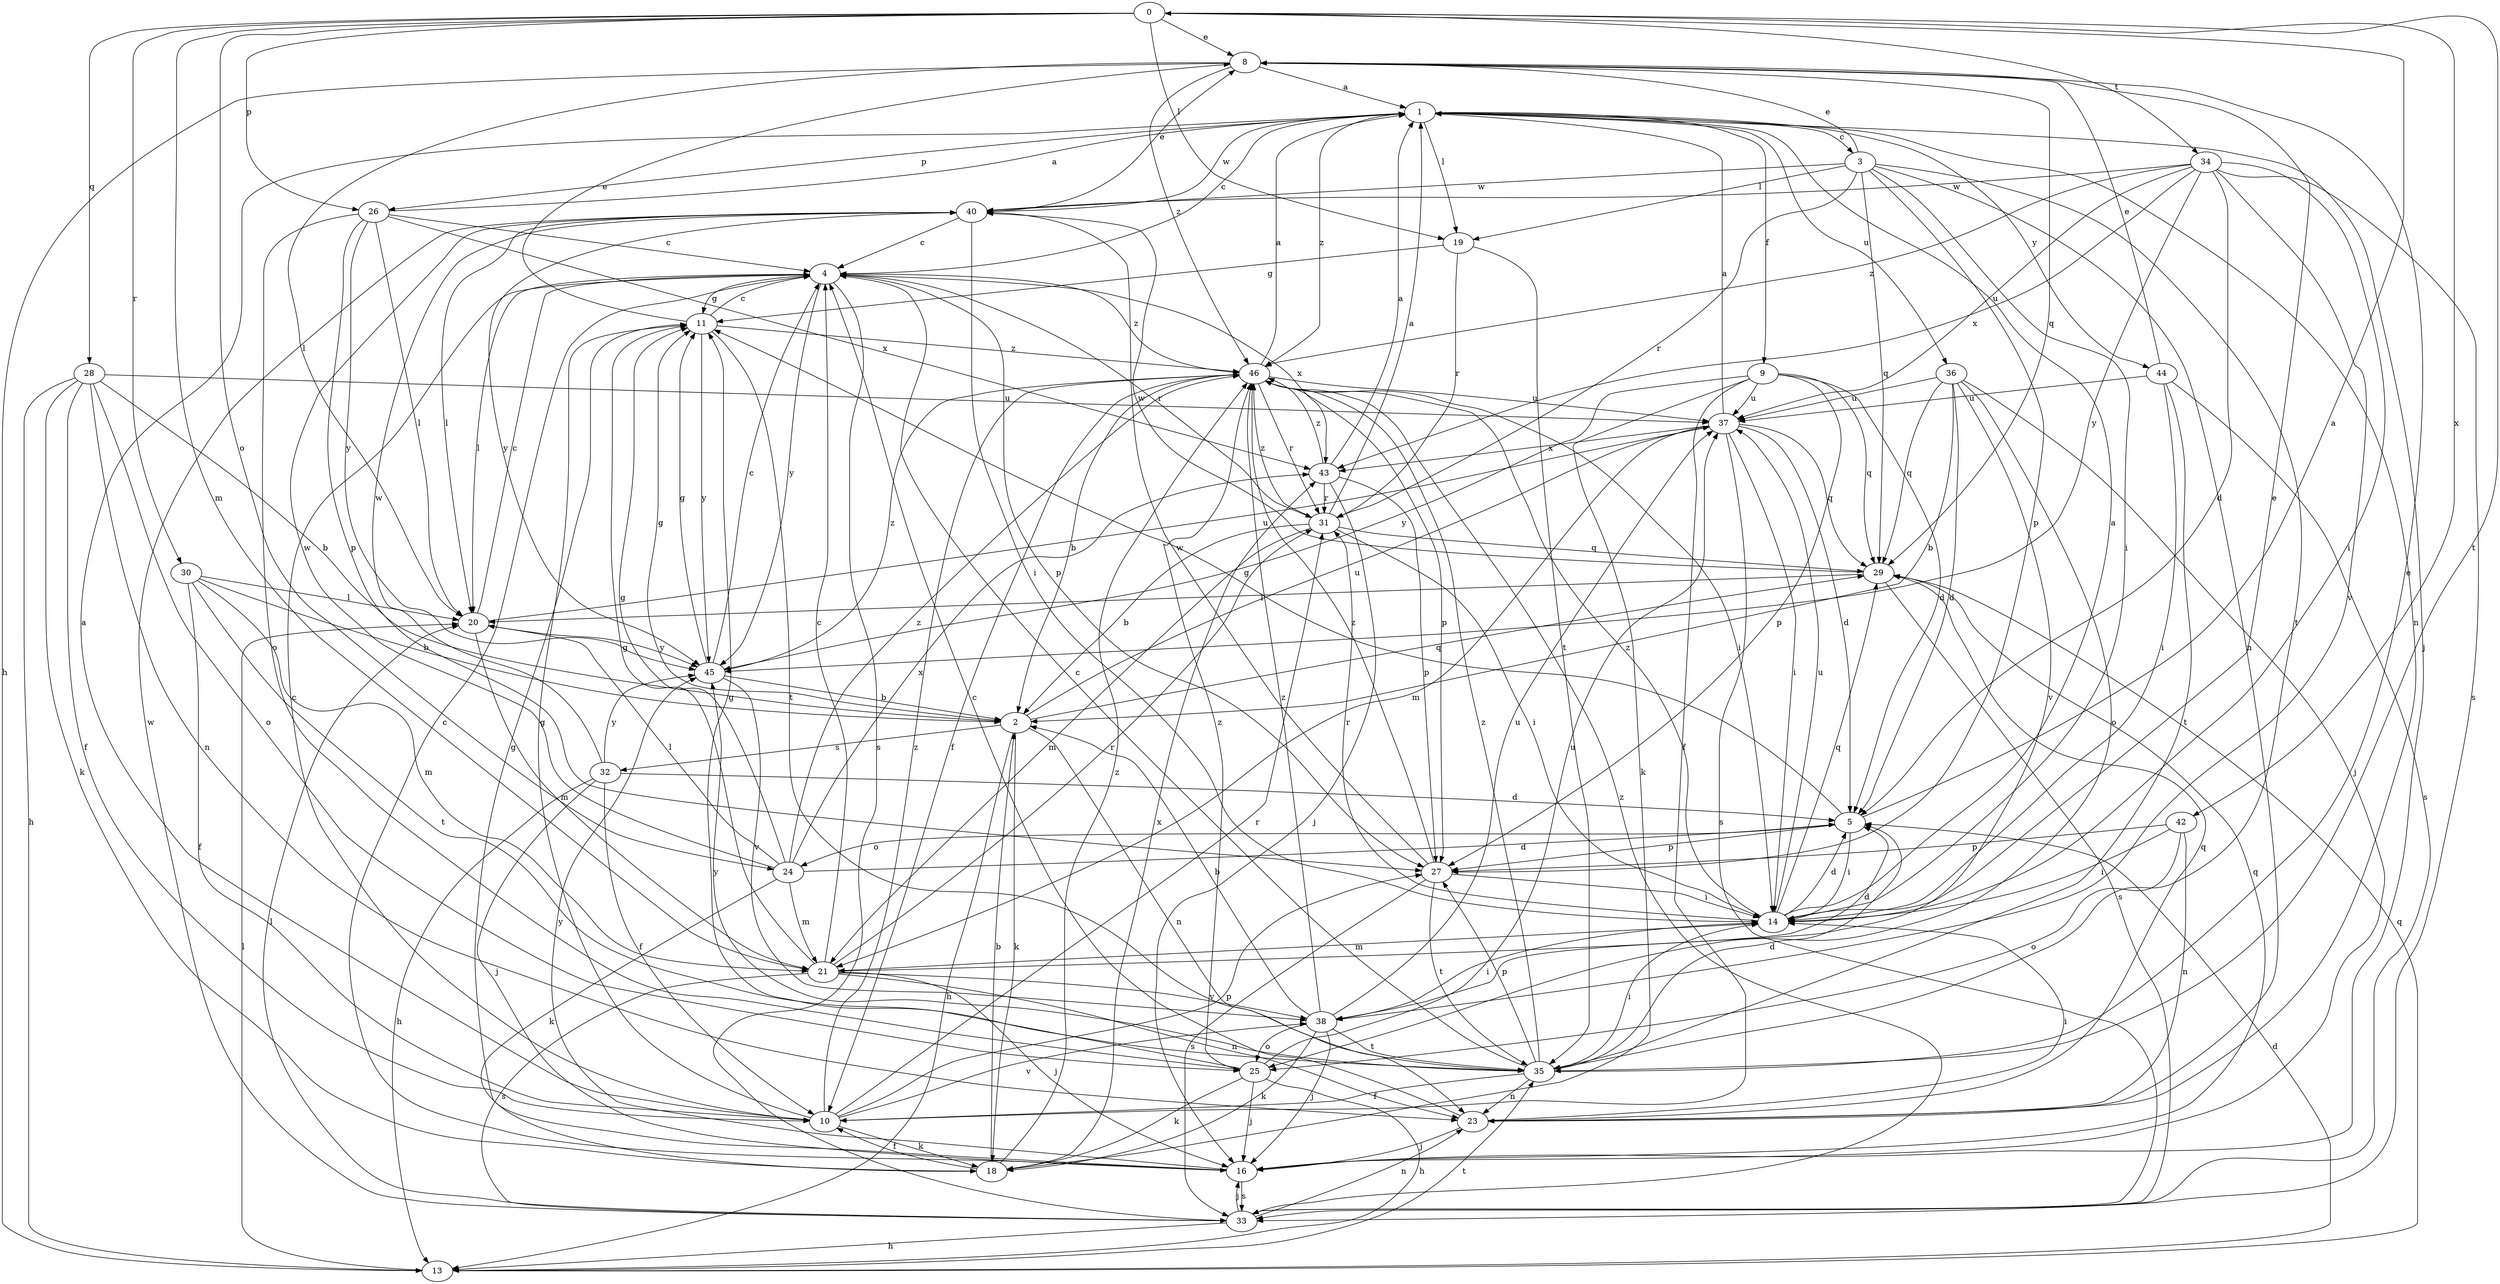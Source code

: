 strict digraph  {
0;
1;
2;
3;
4;
5;
8;
9;
10;
11;
13;
14;
16;
18;
19;
20;
21;
23;
24;
25;
26;
27;
28;
29;
30;
31;
32;
33;
34;
35;
36;
37;
38;
40;
42;
43;
44;
45;
46;
0 -> 8  [label=e];
0 -> 19  [label=l];
0 -> 21  [label=m];
0 -> 24  [label=o];
0 -> 26  [label=p];
0 -> 28  [label=q];
0 -> 30  [label=r];
0 -> 34  [label=t];
0 -> 35  [label=t];
0 -> 42  [label=x];
1 -> 3  [label=c];
1 -> 4  [label=c];
1 -> 9  [label=f];
1 -> 16  [label=j];
1 -> 19  [label=l];
1 -> 23  [label=n];
1 -> 26  [label=p];
1 -> 36  [label=u];
1 -> 40  [label=w];
1 -> 44  [label=y];
1 -> 46  [label=z];
2 -> 11  [label=g];
2 -> 13  [label=h];
2 -> 18  [label=k];
2 -> 23  [label=n];
2 -> 29  [label=q];
2 -> 32  [label=s];
2 -> 37  [label=u];
3 -> 8  [label=e];
3 -> 14  [label=i];
3 -> 19  [label=l];
3 -> 23  [label=n];
3 -> 27  [label=p];
3 -> 29  [label=q];
3 -> 31  [label=r];
3 -> 35  [label=t];
3 -> 40  [label=w];
4 -> 11  [label=g];
4 -> 20  [label=l];
4 -> 27  [label=p];
4 -> 31  [label=r];
4 -> 33  [label=s];
4 -> 43  [label=x];
4 -> 45  [label=y];
4 -> 46  [label=z];
5 -> 0  [label=a];
5 -> 11  [label=g];
5 -> 14  [label=i];
5 -> 24  [label=o];
5 -> 27  [label=p];
8 -> 1  [label=a];
8 -> 13  [label=h];
8 -> 20  [label=l];
8 -> 29  [label=q];
8 -> 46  [label=z];
9 -> 5  [label=d];
9 -> 10  [label=f];
9 -> 18  [label=k];
9 -> 27  [label=p];
9 -> 29  [label=q];
9 -> 37  [label=u];
9 -> 45  [label=y];
10 -> 1  [label=a];
10 -> 4  [label=c];
10 -> 11  [label=g];
10 -> 18  [label=k];
10 -> 27  [label=p];
10 -> 31  [label=r];
10 -> 38  [label=v];
10 -> 46  [label=z];
11 -> 4  [label=c];
11 -> 8  [label=e];
11 -> 35  [label=t];
11 -> 45  [label=y];
11 -> 46  [label=z];
13 -> 5  [label=d];
13 -> 20  [label=l];
13 -> 29  [label=q];
13 -> 35  [label=t];
14 -> 1  [label=a];
14 -> 5  [label=d];
14 -> 8  [label=e];
14 -> 21  [label=m];
14 -> 29  [label=q];
14 -> 31  [label=r];
14 -> 37  [label=u];
14 -> 46  [label=z];
16 -> 4  [label=c];
16 -> 11  [label=g];
16 -> 29  [label=q];
16 -> 33  [label=s];
16 -> 45  [label=y];
18 -> 2  [label=b];
18 -> 10  [label=f];
18 -> 43  [label=x];
18 -> 46  [label=z];
19 -> 11  [label=g];
19 -> 31  [label=r];
19 -> 35  [label=t];
20 -> 4  [label=c];
20 -> 21  [label=m];
20 -> 37  [label=u];
20 -> 45  [label=y];
21 -> 4  [label=c];
21 -> 5  [label=d];
21 -> 11  [label=g];
21 -> 16  [label=j];
21 -> 23  [label=n];
21 -> 31  [label=r];
21 -> 33  [label=s];
21 -> 38  [label=v];
23 -> 4  [label=c];
23 -> 14  [label=i];
23 -> 16  [label=j];
23 -> 29  [label=q];
24 -> 5  [label=d];
24 -> 11  [label=g];
24 -> 18  [label=k];
24 -> 20  [label=l];
24 -> 21  [label=m];
24 -> 40  [label=w];
24 -> 43  [label=x];
24 -> 46  [label=z];
25 -> 11  [label=g];
25 -> 13  [label=h];
25 -> 16  [label=j];
25 -> 18  [label=k];
25 -> 37  [label=u];
25 -> 46  [label=z];
26 -> 1  [label=a];
26 -> 4  [label=c];
26 -> 20  [label=l];
26 -> 25  [label=o];
26 -> 27  [label=p];
26 -> 43  [label=x];
26 -> 45  [label=y];
27 -> 14  [label=i];
27 -> 33  [label=s];
27 -> 35  [label=t];
27 -> 40  [label=w];
27 -> 46  [label=z];
28 -> 2  [label=b];
28 -> 10  [label=f];
28 -> 13  [label=h];
28 -> 18  [label=k];
28 -> 23  [label=n];
28 -> 25  [label=o];
28 -> 37  [label=u];
29 -> 20  [label=l];
29 -> 33  [label=s];
29 -> 40  [label=w];
30 -> 2  [label=b];
30 -> 10  [label=f];
30 -> 20  [label=l];
30 -> 21  [label=m];
30 -> 35  [label=t];
31 -> 1  [label=a];
31 -> 2  [label=b];
31 -> 14  [label=i];
31 -> 21  [label=m];
31 -> 29  [label=q];
31 -> 46  [label=z];
32 -> 5  [label=d];
32 -> 10  [label=f];
32 -> 13  [label=h];
32 -> 16  [label=j];
32 -> 40  [label=w];
32 -> 45  [label=y];
33 -> 13  [label=h];
33 -> 16  [label=j];
33 -> 20  [label=l];
33 -> 23  [label=n];
33 -> 40  [label=w];
33 -> 46  [label=z];
34 -> 5  [label=d];
34 -> 14  [label=i];
34 -> 33  [label=s];
34 -> 37  [label=u];
34 -> 38  [label=v];
34 -> 40  [label=w];
34 -> 43  [label=x];
34 -> 45  [label=y];
34 -> 46  [label=z];
35 -> 4  [label=c];
35 -> 5  [label=d];
35 -> 8  [label=e];
35 -> 10  [label=f];
35 -> 14  [label=i];
35 -> 23  [label=n];
35 -> 27  [label=p];
35 -> 45  [label=y];
35 -> 46  [label=z];
36 -> 2  [label=b];
36 -> 5  [label=d];
36 -> 16  [label=j];
36 -> 25  [label=o];
36 -> 29  [label=q];
36 -> 37  [label=u];
36 -> 38  [label=v];
37 -> 1  [label=a];
37 -> 5  [label=d];
37 -> 14  [label=i];
37 -> 21  [label=m];
37 -> 29  [label=q];
37 -> 33  [label=s];
37 -> 43  [label=x];
38 -> 2  [label=b];
38 -> 14  [label=i];
38 -> 16  [label=j];
38 -> 18  [label=k];
38 -> 25  [label=o];
38 -> 35  [label=t];
38 -> 37  [label=u];
38 -> 46  [label=z];
40 -> 4  [label=c];
40 -> 8  [label=e];
40 -> 14  [label=i];
40 -> 20  [label=l];
40 -> 45  [label=y];
42 -> 14  [label=i];
42 -> 23  [label=n];
42 -> 25  [label=o];
42 -> 27  [label=p];
43 -> 1  [label=a];
43 -> 16  [label=j];
43 -> 27  [label=p];
43 -> 31  [label=r];
43 -> 46  [label=z];
44 -> 8  [label=e];
44 -> 14  [label=i];
44 -> 33  [label=s];
44 -> 35  [label=t];
44 -> 37  [label=u];
45 -> 2  [label=b];
45 -> 4  [label=c];
45 -> 11  [label=g];
45 -> 38  [label=v];
45 -> 46  [label=z];
46 -> 1  [label=a];
46 -> 2  [label=b];
46 -> 10  [label=f];
46 -> 14  [label=i];
46 -> 27  [label=p];
46 -> 31  [label=r];
46 -> 37  [label=u];
}
